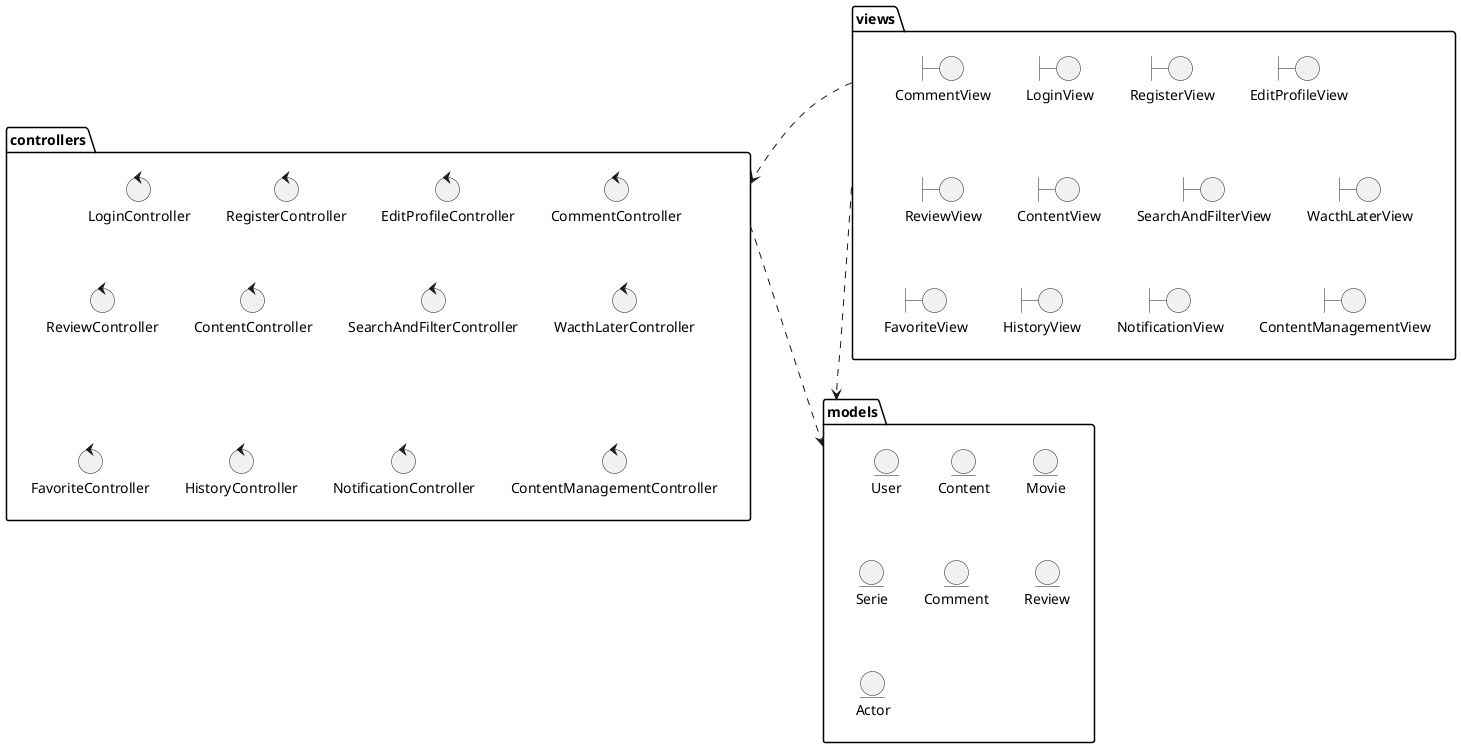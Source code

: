 @startuml architecture-analysis

package views {
    boundary LoginView
    boundary RegisterView        
    boundary EditProfileView
    boundary CommentView
    boundary ReviewView
    boundary ContentView        
    boundary SearchAndFilterView
    boundary WacthLaterView
    boundary FavoriteView
    boundary HistoryView
    boundary NotificationView
    boundary ContentManagementView    
}
package controllers {
    control LoginController
    control RegisterController        
    control EditProfileController
    control CommentController
    control ReviewController
    control ContentController    
    control SearchAndFilterController
    control WacthLaterController
    control FavoriteController
    control HistoryController
    control NotificationController
    control ContentManagementController    
}

package models {
    entity User
    entity Content
    entity Movie
    entity Serie
    entity Comment
    entity Review
    entity Actor        
}

views ..> models
views ..> controllers
controllers ..> models

@enduml